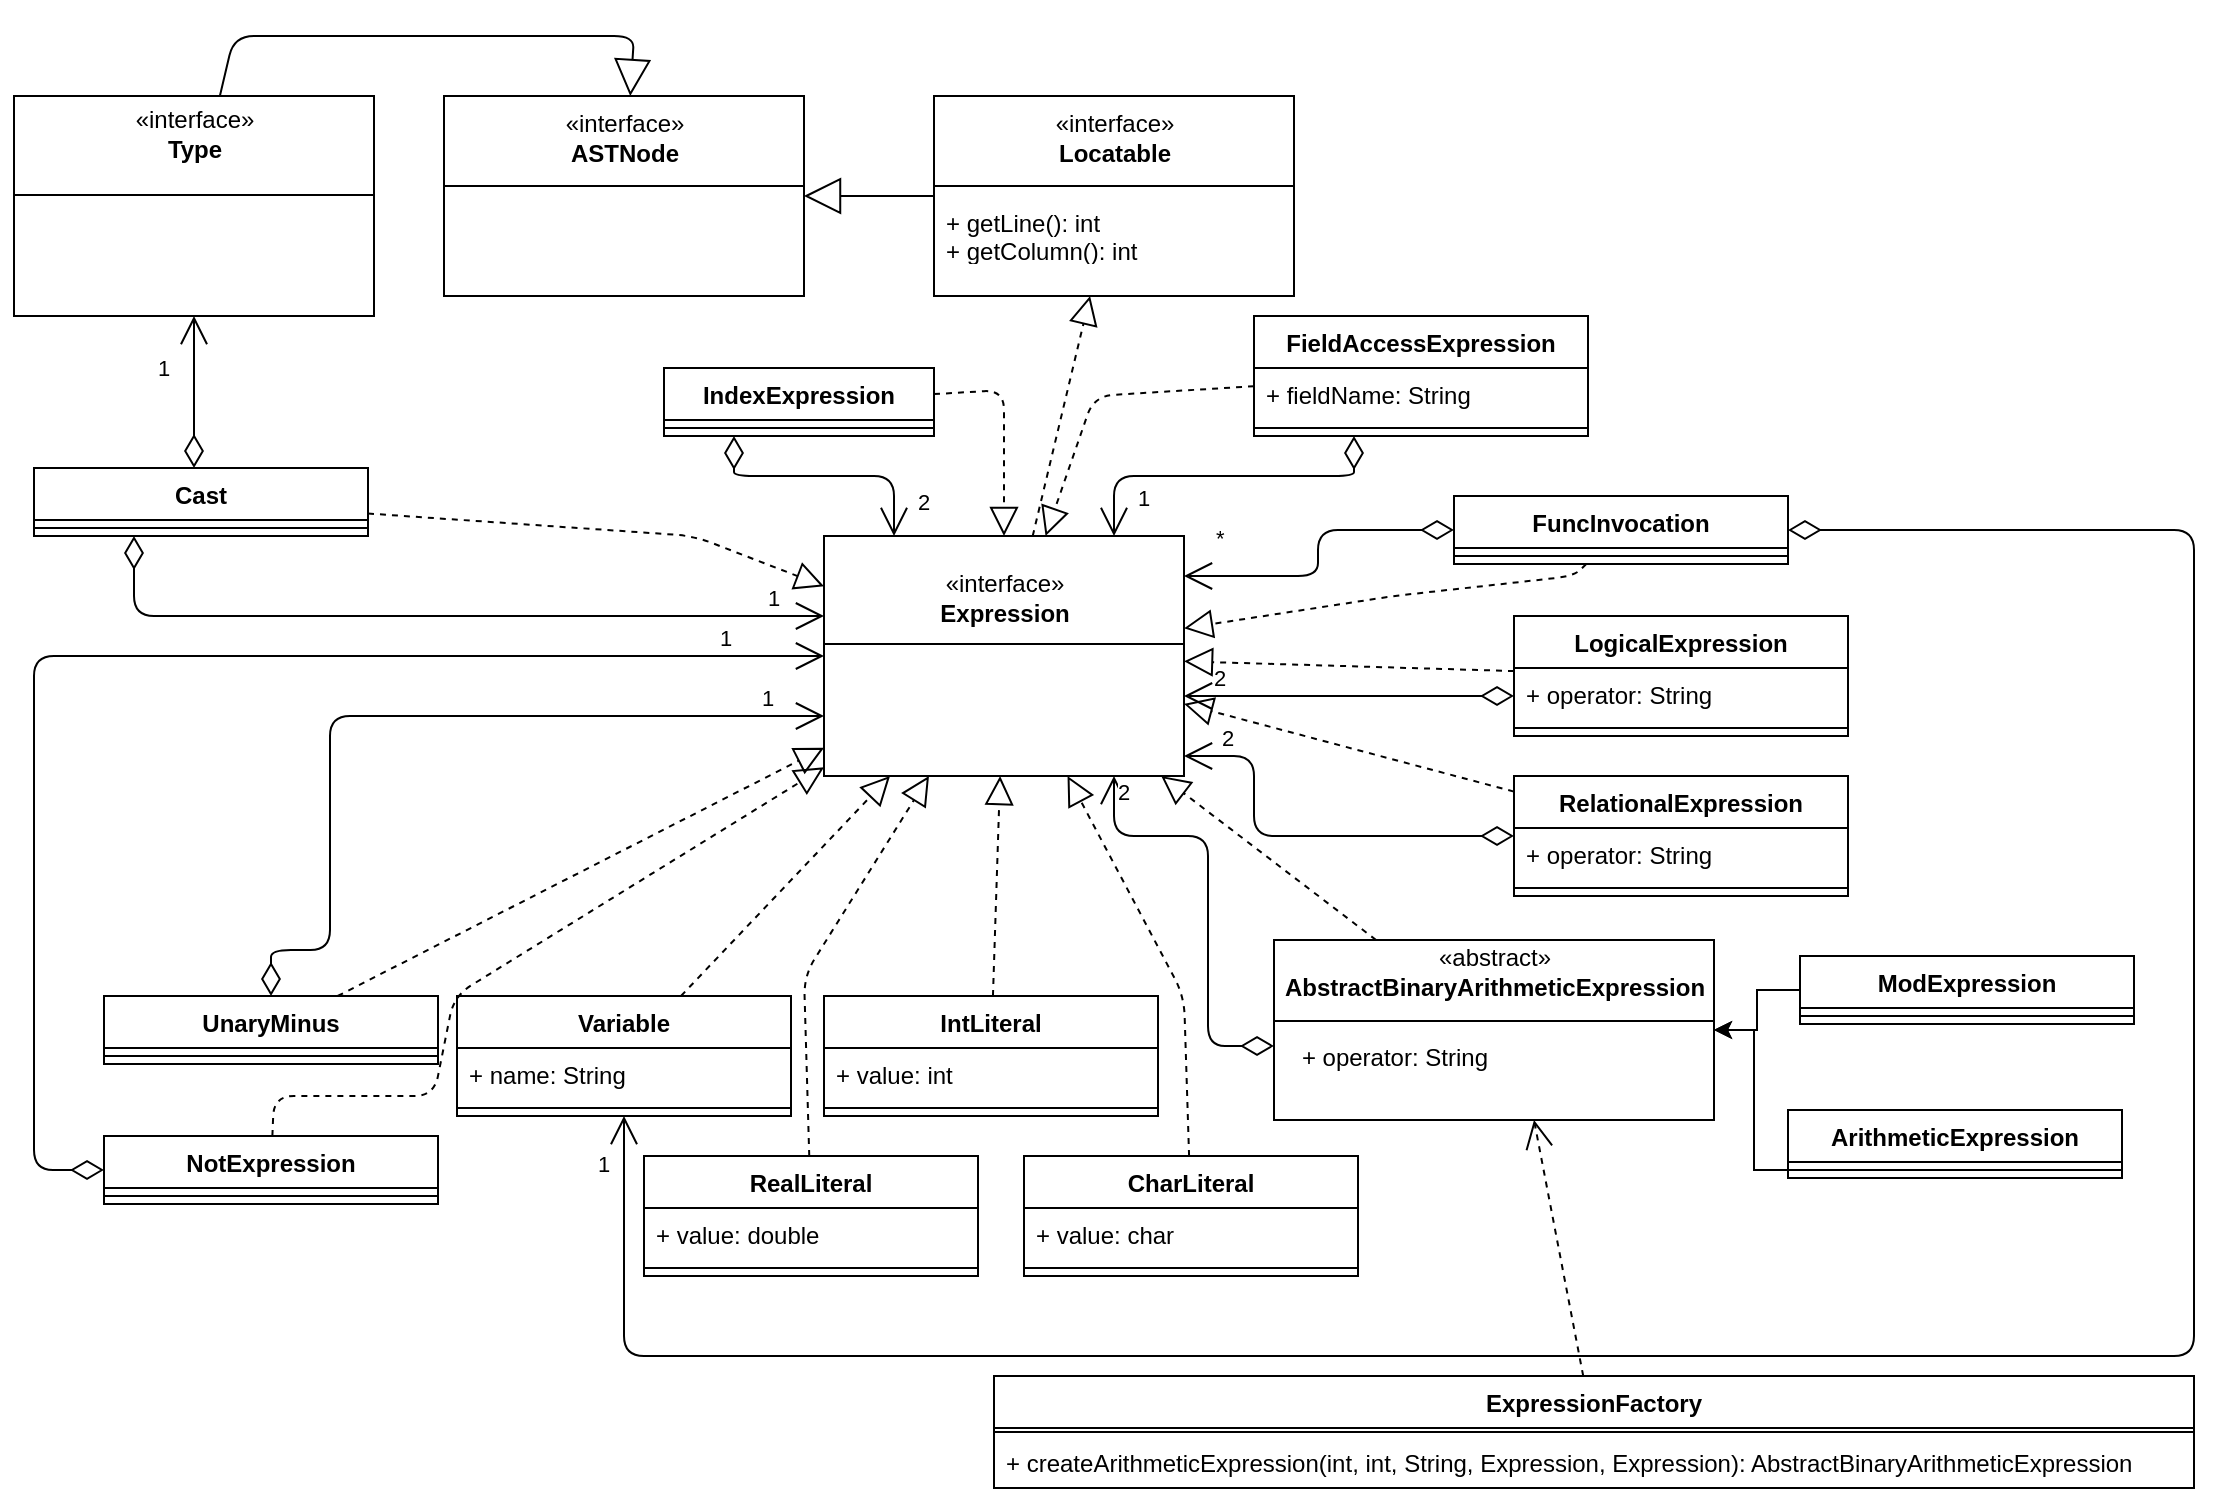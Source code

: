 <mxfile version="26.0.11">
  <diagram id="vZv2f6N4h2fVlUgS8-mH" name="Page-1">
    <mxGraphModel dx="1042" dy="1210" grid="1" gridSize="10" guides="1" tooltips="1" connect="1" arrows="1" fold="1" page="1" pageScale="1" pageWidth="827" pageHeight="1169" math="0" shadow="0">
      <root>
        <mxCell id="0" />
        <mxCell id="1" parent="0" />
        <mxCell id="wIDoKdP5xiYzRXoxx19H-1" value="IntLiteral" style="swimlane;fontStyle=1;align=center;verticalAlign=top;childLayout=stackLayout;horizontal=1;startSize=26;horizontalStack=0;resizeParent=1;resizeParentMax=0;resizeLast=0;collapsible=1;marginBottom=0;" parent="1" vertex="1">
          <mxGeometry x="415" y="620" width="167" height="60" as="geometry" />
        </mxCell>
        <mxCell id="wIDoKdP5xiYzRXoxx19H-2" value="+ value: int" style="text;strokeColor=none;fillColor=none;align=left;verticalAlign=top;spacingLeft=4;spacingRight=4;overflow=hidden;rotatable=0;points=[[0,0.5],[1,0.5]];portConstraint=eastwest;" parent="wIDoKdP5xiYzRXoxx19H-1" vertex="1">
          <mxGeometry y="26" width="167" height="26" as="geometry" />
        </mxCell>
        <mxCell id="wIDoKdP5xiYzRXoxx19H-3" value="" style="line;strokeWidth=1;fillColor=none;align=left;verticalAlign=middle;spacingTop=-1;spacingLeft=3;spacingRight=3;rotatable=0;labelPosition=right;points=[];portConstraint=eastwest;" parent="wIDoKdP5xiYzRXoxx19H-1" vertex="1">
          <mxGeometry y="52" width="167" height="8" as="geometry" />
        </mxCell>
        <mxCell id="wIDoKdP5xiYzRXoxx19H-5" value="Variable" style="swimlane;fontStyle=1;align=center;verticalAlign=top;childLayout=stackLayout;horizontal=1;startSize=26;horizontalStack=0;resizeParent=1;resizeParentMax=0;resizeLast=0;collapsible=1;marginBottom=0;" parent="1" vertex="1">
          <mxGeometry x="231.5" y="620" width="167" height="60" as="geometry" />
        </mxCell>
        <mxCell id="wIDoKdP5xiYzRXoxx19H-6" value="+ name: String" style="text;strokeColor=none;fillColor=none;align=left;verticalAlign=top;spacingLeft=4;spacingRight=4;overflow=hidden;rotatable=0;points=[[0,0.5],[1,0.5]];portConstraint=eastwest;" parent="wIDoKdP5xiYzRXoxx19H-5" vertex="1">
          <mxGeometry y="26" width="167" height="26" as="geometry" />
        </mxCell>
        <mxCell id="wIDoKdP5xiYzRXoxx19H-7" value="" style="line;strokeWidth=1;fillColor=none;align=left;verticalAlign=middle;spacingTop=-1;spacingLeft=3;spacingRight=3;rotatable=0;labelPosition=right;points=[];portConstraint=eastwest;" parent="wIDoKdP5xiYzRXoxx19H-5" vertex="1">
          <mxGeometry y="52" width="167" height="8" as="geometry" />
        </mxCell>
        <mxCell id="FSjlENQ1su7ySYIfnpes-22" style="edgeStyle=orthogonalEdgeStyle;rounded=0;orthogonalLoop=1;jettySize=auto;html=1;" parent="1" source="wIDoKdP5xiYzRXoxx19H-10" target="FSjlENQ1su7ySYIfnpes-17" edge="1">
          <mxGeometry relative="1" as="geometry">
            <Array as="points">
              <mxPoint x="880" y="707" />
              <mxPoint x="880" y="637" />
            </Array>
          </mxGeometry>
        </mxCell>
        <mxCell id="wIDoKdP5xiYzRXoxx19H-10" value="ArithmeticExpression" style="swimlane;fontStyle=1;align=center;verticalAlign=top;childLayout=stackLayout;horizontal=1;startSize=26;horizontalStack=0;resizeParent=1;resizeParentMax=0;resizeLast=0;collapsible=1;marginBottom=0;" parent="1" vertex="1">
          <mxGeometry x="897" y="677" width="167" height="34" as="geometry" />
        </mxCell>
        <mxCell id="wIDoKdP5xiYzRXoxx19H-12" value="" style="line;strokeWidth=1;fillColor=none;align=left;verticalAlign=middle;spacingTop=-1;spacingLeft=3;spacingRight=3;rotatable=0;labelPosition=right;points=[];portConstraint=eastwest;" parent="wIDoKdP5xiYzRXoxx19H-10" vertex="1">
          <mxGeometry y="26" width="167" height="8" as="geometry" />
        </mxCell>
        <mxCell id="wIDoKdP5xiYzRXoxx19H-13" value="" style="group" parent="1" vertex="1" connectable="0">
          <mxGeometry x="415" y="390" width="180" height="120" as="geometry" />
        </mxCell>
        <mxCell id="wIDoKdP5xiYzRXoxx19H-14" value="+ method(type): type" style="text;strokeColor=none;fillColor=none;align=left;verticalAlign=top;spacingLeft=4;spacingRight=4;overflow=hidden;rotatable=0;points=[[0,0.5],[1,0.5]];portConstraint=eastwest;" parent="wIDoKdP5xiYzRXoxx19H-13" vertex="1">
          <mxGeometry y="60" width="180" height="50" as="geometry" />
        </mxCell>
        <mxCell id="wIDoKdP5xiYzRXoxx19H-15" value="«interface»&lt;br&gt;&lt;b&gt;Expression&lt;/b&gt;&lt;div&gt;&lt;b&gt;&lt;br&gt;&lt;br&gt;&lt;br&gt;&lt;br&gt;&lt;/b&gt;&lt;/div&gt;" style="html=1;" parent="wIDoKdP5xiYzRXoxx19H-13" vertex="1">
          <mxGeometry width="180" height="120" as="geometry" />
        </mxCell>
        <mxCell id="wIDoKdP5xiYzRXoxx19H-16" value="" style="line;strokeWidth=1;fillColor=none;align=left;verticalAlign=middle;spacingTop=-1;spacingLeft=3;spacingRight=3;rotatable=0;labelPosition=right;points=[];portConstraint=eastwest;" parent="wIDoKdP5xiYzRXoxx19H-13" vertex="1">
          <mxGeometry y="50" width="180" height="8" as="geometry" />
        </mxCell>
        <mxCell id="wIDoKdP5xiYzRXoxx19H-19" value="" style="endArrow=block;dashed=1;endFill=0;endSize=12;html=1;" parent="1" source="wIDoKdP5xiYzRXoxx19H-5" target="wIDoKdP5xiYzRXoxx19H-15" edge="1">
          <mxGeometry width="160" relative="1" as="geometry">
            <mxPoint x="315" y="500" as="sourcePoint" />
            <mxPoint x="475" y="500" as="targetPoint" />
          </mxGeometry>
        </mxCell>
        <mxCell id="wIDoKdP5xiYzRXoxx19H-20" value="" style="endArrow=block;dashed=1;endFill=0;endSize=12;html=1;" parent="1" source="wIDoKdP5xiYzRXoxx19H-1" target="wIDoKdP5xiYzRXoxx19H-15" edge="1">
          <mxGeometry width="160" relative="1" as="geometry">
            <mxPoint x="275.004" y="585" as="sourcePoint" />
            <mxPoint x="398.14" y="507.006" as="targetPoint" />
          </mxGeometry>
        </mxCell>
        <mxCell id="wIDoKdP5xiYzRXoxx19H-22" value="UnaryMinus" style="swimlane;fontStyle=1;align=center;verticalAlign=top;childLayout=stackLayout;horizontal=1;startSize=26;horizontalStack=0;resizeParent=1;resizeParentMax=0;resizeLast=0;collapsible=1;marginBottom=0;" parent="1" vertex="1">
          <mxGeometry x="55" y="620" width="167" height="34" as="geometry" />
        </mxCell>
        <mxCell id="wIDoKdP5xiYzRXoxx19H-24" value="" style="line;strokeWidth=1;fillColor=none;align=left;verticalAlign=middle;spacingTop=-1;spacingLeft=3;spacingRight=3;rotatable=0;labelPosition=right;points=[];portConstraint=eastwest;" parent="wIDoKdP5xiYzRXoxx19H-22" vertex="1">
          <mxGeometry y="26" width="167" height="8" as="geometry" />
        </mxCell>
        <mxCell id="wIDoKdP5xiYzRXoxx19H-25" value="" style="endArrow=block;dashed=1;endFill=0;endSize=12;html=1;" parent="1" source="wIDoKdP5xiYzRXoxx19H-22" target="wIDoKdP5xiYzRXoxx19H-15" edge="1">
          <mxGeometry width="160" relative="1" as="geometry">
            <mxPoint x="227" y="572" as="sourcePoint" />
            <mxPoint x="332" y="462" as="targetPoint" />
          </mxGeometry>
        </mxCell>
        <mxCell id="wIDoKdP5xiYzRXoxx19H-26" value="1" style="endArrow=open;html=1;endSize=12;startArrow=diamondThin;startSize=14;startFill=0;edgeStyle=orthogonalEdgeStyle;align=left;verticalAlign=bottom;exitX=0.5;exitY=0;exitDx=0;exitDy=0;" parent="1" source="wIDoKdP5xiYzRXoxx19H-22" target="wIDoKdP5xiYzRXoxx19H-15" edge="1">
          <mxGeometry x="0.841" relative="1" as="geometry">
            <mxPoint x="145" y="597" as="sourcePoint" />
            <mxPoint x="338" y="420" as="targetPoint" />
            <mxPoint as="offset" />
            <Array as="points">
              <mxPoint x="138" y="597" />
              <mxPoint x="168" y="597" />
              <mxPoint x="168" y="480" />
            </Array>
          </mxGeometry>
        </mxCell>
        <mxCell id="wIDoKdP5xiYzRXoxx19H-27" value="" style="group" parent="1" vertex="1" connectable="0">
          <mxGeometry x="225" y="170" width="180" height="100" as="geometry" />
        </mxCell>
        <mxCell id="wIDoKdP5xiYzRXoxx19H-28" value="+ method(type): type" style="text;strokeColor=none;fillColor=none;align=left;verticalAlign=top;spacingLeft=4;spacingRight=4;overflow=hidden;rotatable=0;points=[[0,0.5],[1,0.5]];portConstraint=eastwest;" parent="wIDoKdP5xiYzRXoxx19H-27" vertex="1">
          <mxGeometry y="50" width="180" height="41.667" as="geometry" />
        </mxCell>
        <mxCell id="wIDoKdP5xiYzRXoxx19H-29" value="«interface»&lt;br&gt;&lt;b&gt;ASTNode&lt;br&gt;&lt;br&gt;&lt;br&gt;&lt;br&gt;&lt;br&gt;&lt;/b&gt;" style="html=1;" parent="wIDoKdP5xiYzRXoxx19H-27" vertex="1">
          <mxGeometry width="180" height="100" as="geometry" />
        </mxCell>
        <mxCell id="wIDoKdP5xiYzRXoxx19H-30" value="" style="line;strokeWidth=1;fillColor=none;align=left;verticalAlign=middle;spacingTop=-1;spacingLeft=3;spacingRight=3;rotatable=0;labelPosition=right;points=[];portConstraint=eastwest;" parent="wIDoKdP5xiYzRXoxx19H-27" vertex="1">
          <mxGeometry y="41.667" width="180" height="6.667" as="geometry" />
        </mxCell>
        <mxCell id="wIDoKdP5xiYzRXoxx19H-32" value="" style="group" parent="1" vertex="1" connectable="0">
          <mxGeometry x="470" y="170" width="180" height="100" as="geometry" />
        </mxCell>
        <mxCell id="wIDoKdP5xiYzRXoxx19H-33" value="+ method(type): type" style="text;strokeColor=none;fillColor=none;align=left;verticalAlign=top;spacingLeft=4;spacingRight=4;overflow=hidden;rotatable=0;points=[[0,0.5],[1,0.5]];portConstraint=eastwest;" parent="wIDoKdP5xiYzRXoxx19H-32" vertex="1">
          <mxGeometry y="50" width="180" height="41.667" as="geometry" />
        </mxCell>
        <mxCell id="wIDoKdP5xiYzRXoxx19H-34" value="«interface»&lt;br&gt;&lt;b&gt;Locatable&lt;br&gt;&lt;br&gt;&lt;br&gt;&lt;br&gt;&lt;br&gt;&lt;/b&gt;" style="html=1;" parent="wIDoKdP5xiYzRXoxx19H-32" vertex="1">
          <mxGeometry width="180" height="100" as="geometry" />
        </mxCell>
        <mxCell id="wIDoKdP5xiYzRXoxx19H-35" value="" style="line;strokeWidth=1;fillColor=none;align=left;verticalAlign=middle;spacingTop=-1;spacingLeft=3;spacingRight=3;rotatable=0;labelPosition=right;points=[];portConstraint=eastwest;" parent="wIDoKdP5xiYzRXoxx19H-32" vertex="1">
          <mxGeometry y="41.667" width="180" height="6.667" as="geometry" />
        </mxCell>
        <mxCell id="wIDoKdP5xiYzRXoxx19H-36" value="+ getLine(): int&#xa;+ getColumn(): int" style="text;strokeColor=none;fillColor=none;align=left;verticalAlign=top;spacingLeft=4;spacingRight=4;overflow=hidden;rotatable=0;points=[[0,0.5],[1,0.5]];portConstraint=eastwest;" parent="wIDoKdP5xiYzRXoxx19H-32" vertex="1">
          <mxGeometry y="50" width="180" height="30" as="geometry" />
        </mxCell>
        <mxCell id="wIDoKdP5xiYzRXoxx19H-37" value="" style="endArrow=block;dashed=1;endFill=0;endSize=12;html=1;" parent="1" source="wIDoKdP5xiYzRXoxx19H-15" target="wIDoKdP5xiYzRXoxx19H-34" edge="1">
          <mxGeometry width="160" relative="1" as="geometry">
            <mxPoint x="585" y="390" as="sourcePoint" />
            <mxPoint x="484" y="280" as="targetPoint" />
          </mxGeometry>
        </mxCell>
        <mxCell id="wIDoKdP5xiYzRXoxx19H-38" value="" style="endArrow=block;endSize=16;endFill=0;html=1;" parent="1" source="wIDoKdP5xiYzRXoxx19H-34" target="wIDoKdP5xiYzRXoxx19H-29" edge="1">
          <mxGeometry width="160" relative="1" as="geometry">
            <mxPoint x="355" y="60" as="sourcePoint" />
            <mxPoint x="515" y="60" as="targetPoint" />
          </mxGeometry>
        </mxCell>
        <mxCell id="zcRp5Hii9O5nH9eWh5a0-1" value="RealLiteral" style="swimlane;fontStyle=1;align=center;verticalAlign=top;childLayout=stackLayout;horizontal=1;startSize=26;horizontalStack=0;resizeParent=1;resizeParentMax=0;resizeLast=0;collapsible=1;marginBottom=0;" parent="1" vertex="1">
          <mxGeometry x="325" y="700" width="167" height="60" as="geometry" />
        </mxCell>
        <mxCell id="zcRp5Hii9O5nH9eWh5a0-2" value="+ value: double" style="text;strokeColor=none;fillColor=none;align=left;verticalAlign=top;spacingLeft=4;spacingRight=4;overflow=hidden;rotatable=0;points=[[0,0.5],[1,0.5]];portConstraint=eastwest;" parent="zcRp5Hii9O5nH9eWh5a0-1" vertex="1">
          <mxGeometry y="26" width="167" height="26" as="geometry" />
        </mxCell>
        <mxCell id="zcRp5Hii9O5nH9eWh5a0-3" value="" style="line;strokeWidth=1;fillColor=none;align=left;verticalAlign=middle;spacingTop=-1;spacingLeft=3;spacingRight=3;rotatable=0;labelPosition=right;points=[];portConstraint=eastwest;" parent="zcRp5Hii9O5nH9eWh5a0-1" vertex="1">
          <mxGeometry y="52" width="167" height="8" as="geometry" />
        </mxCell>
        <mxCell id="zcRp5Hii9O5nH9eWh5a0-4" value="CharLiteral" style="swimlane;fontStyle=1;align=center;verticalAlign=top;childLayout=stackLayout;horizontal=1;startSize=26;horizontalStack=0;resizeParent=1;resizeParentMax=0;resizeLast=0;collapsible=1;marginBottom=0;" parent="1" vertex="1">
          <mxGeometry x="515" y="700" width="167" height="60" as="geometry" />
        </mxCell>
        <mxCell id="zcRp5Hii9O5nH9eWh5a0-5" value="+ value: char" style="text;strokeColor=none;fillColor=none;align=left;verticalAlign=top;spacingLeft=4;spacingRight=4;overflow=hidden;rotatable=0;points=[[0,0.5],[1,0.5]];portConstraint=eastwest;" parent="zcRp5Hii9O5nH9eWh5a0-4" vertex="1">
          <mxGeometry y="26" width="167" height="26" as="geometry" />
        </mxCell>
        <mxCell id="zcRp5Hii9O5nH9eWh5a0-6" value="" style="line;strokeWidth=1;fillColor=none;align=left;verticalAlign=middle;spacingTop=-1;spacingLeft=3;spacingRight=3;rotatable=0;labelPosition=right;points=[];portConstraint=eastwest;" parent="zcRp5Hii9O5nH9eWh5a0-4" vertex="1">
          <mxGeometry y="52" width="167" height="8" as="geometry" />
        </mxCell>
        <mxCell id="zcRp5Hii9O5nH9eWh5a0-8" value="" style="endArrow=block;dashed=1;endFill=0;endSize=12;html=1;" parent="1" source="zcRp5Hii9O5nH9eWh5a0-1" target="wIDoKdP5xiYzRXoxx19H-15" edge="1">
          <mxGeometry width="160" relative="1" as="geometry">
            <mxPoint x="245" y="700" as="sourcePoint" />
            <mxPoint x="405" y="700" as="targetPoint" />
            <Array as="points">
              <mxPoint x="405" y="610" />
            </Array>
          </mxGeometry>
        </mxCell>
        <mxCell id="zcRp5Hii9O5nH9eWh5a0-9" value="" style="endArrow=block;dashed=1;endFill=0;endSize=12;html=1;" parent="1" source="zcRp5Hii9O5nH9eWh5a0-4" target="wIDoKdP5xiYzRXoxx19H-15" edge="1">
          <mxGeometry width="160" relative="1" as="geometry">
            <mxPoint x="495" y="700" as="sourcePoint" />
            <mxPoint x="655" y="700" as="targetPoint" />
            <Array as="points">
              <mxPoint x="595" y="620" />
            </Array>
          </mxGeometry>
        </mxCell>
        <mxCell id="zcRp5Hii9O5nH9eWh5a0-10" value="FuncInvocation" style="swimlane;fontStyle=1;align=center;verticalAlign=top;childLayout=stackLayout;horizontal=1;startSize=26;horizontalStack=0;resizeParent=1;resizeParentMax=0;resizeLast=0;collapsible=1;marginBottom=0;" parent="1" vertex="1">
          <mxGeometry x="730" y="370" width="167" height="34" as="geometry" />
        </mxCell>
        <mxCell id="zcRp5Hii9O5nH9eWh5a0-12" value="" style="line;strokeWidth=1;fillColor=none;align=left;verticalAlign=middle;spacingTop=-1;spacingLeft=3;spacingRight=3;rotatable=0;labelPosition=right;points=[];portConstraint=eastwest;" parent="zcRp5Hii9O5nH9eWh5a0-10" vertex="1">
          <mxGeometry y="26" width="167" height="8" as="geometry" />
        </mxCell>
        <mxCell id="zcRp5Hii9O5nH9eWh5a0-13" value="" style="endArrow=block;dashed=1;endFill=0;endSize=12;html=1;" parent="1" source="zcRp5Hii9O5nH9eWh5a0-10" target="wIDoKdP5xiYzRXoxx19H-15" edge="1">
          <mxGeometry width="160" relative="1" as="geometry">
            <mxPoint x="717" y="500.0" as="sourcePoint" />
            <mxPoint x="877" y="500.0" as="targetPoint" />
            <Array as="points">
              <mxPoint x="790" y="410" />
              <mxPoint x="700" y="420" />
            </Array>
          </mxGeometry>
        </mxCell>
        <mxCell id="zcRp5Hii9O5nH9eWh5a0-14" value="NotExpression" style="swimlane;fontStyle=1;align=center;verticalAlign=top;childLayout=stackLayout;horizontal=1;startSize=26;horizontalStack=0;resizeParent=1;resizeParentMax=0;resizeLast=0;collapsible=1;marginBottom=0;" parent="1" vertex="1">
          <mxGeometry x="55" y="690" width="167" height="34" as="geometry" />
        </mxCell>
        <mxCell id="zcRp5Hii9O5nH9eWh5a0-15" value="" style="line;strokeWidth=1;fillColor=none;align=left;verticalAlign=middle;spacingTop=-1;spacingLeft=3;spacingRight=3;rotatable=0;labelPosition=right;points=[];portConstraint=eastwest;" parent="zcRp5Hii9O5nH9eWh5a0-14" vertex="1">
          <mxGeometry y="26" width="167" height="8" as="geometry" />
        </mxCell>
        <mxCell id="zcRp5Hii9O5nH9eWh5a0-16" value="1" style="endArrow=open;html=1;endSize=12;startArrow=diamondThin;startSize=14;startFill=0;edgeStyle=orthogonalEdgeStyle;align=left;verticalAlign=bottom;" parent="1" source="zcRp5Hii9O5nH9eWh5a0-14" target="wIDoKdP5xiYzRXoxx19H-15" edge="1">
          <mxGeometry x="0.841" relative="1" as="geometry">
            <mxPoint x="149" y="630" as="sourcePoint" />
            <mxPoint x="425" y="430" as="targetPoint" />
            <mxPoint as="offset" />
            <Array as="points">
              <mxPoint x="20" y="707" />
              <mxPoint x="20" y="450" />
            </Array>
          </mxGeometry>
        </mxCell>
        <mxCell id="zcRp5Hii9O5nH9eWh5a0-17" value="" style="endArrow=block;dashed=1;endFill=0;endSize=12;html=1;" parent="1" source="zcRp5Hii9O5nH9eWh5a0-14" target="wIDoKdP5xiYzRXoxx19H-15" edge="1">
          <mxGeometry width="160" relative="1" as="geometry">
            <mxPoint x="70" y="930" as="sourcePoint" />
            <mxPoint x="230" y="930" as="targetPoint" />
            <Array as="points">
              <mxPoint x="140" y="670" />
              <mxPoint x="220" y="670" />
              <mxPoint x="230" y="620" />
            </Array>
          </mxGeometry>
        </mxCell>
        <mxCell id="zcRp5Hii9O5nH9eWh5a0-18" value="Cast" style="swimlane;fontStyle=1;align=center;verticalAlign=top;childLayout=stackLayout;horizontal=1;startSize=26;horizontalStack=0;resizeParent=1;resizeParentMax=0;resizeLast=0;collapsible=1;marginBottom=0;" parent="1" vertex="1">
          <mxGeometry x="20" y="356" width="167" height="34" as="geometry" />
        </mxCell>
        <mxCell id="zcRp5Hii9O5nH9eWh5a0-19" value="" style="line;strokeWidth=1;fillColor=none;align=left;verticalAlign=middle;spacingTop=-1;spacingLeft=3;spacingRight=3;rotatable=0;labelPosition=right;points=[];portConstraint=eastwest;" parent="zcRp5Hii9O5nH9eWh5a0-18" vertex="1">
          <mxGeometry y="26" width="167" height="8" as="geometry" />
        </mxCell>
        <mxCell id="zcRp5Hii9O5nH9eWh5a0-20" value="1" style="endArrow=open;html=1;endSize=12;startArrow=diamondThin;startSize=14;startFill=0;edgeStyle=orthogonalEdgeStyle;align=left;verticalAlign=bottom;" parent="1" source="zcRp5Hii9O5nH9eWh5a0-18" target="wIDoKdP5xiYzRXoxx19H-15" edge="1">
          <mxGeometry x="0.841" relative="1" as="geometry">
            <mxPoint x="65" y="717" as="sourcePoint" />
            <mxPoint x="425" y="460" as="targetPoint" />
            <mxPoint as="offset" />
            <Array as="points">
              <mxPoint x="70" y="430" />
            </Array>
          </mxGeometry>
        </mxCell>
        <mxCell id="zcRp5Hii9O5nH9eWh5a0-22" value="*" style="endArrow=open;html=1;endSize=12;startArrow=diamondThin;startSize=14;startFill=0;edgeStyle=orthogonalEdgeStyle;align=left;verticalAlign=bottom;" parent="1" source="zcRp5Hii9O5nH9eWh5a0-10" target="wIDoKdP5xiYzRXoxx19H-15" edge="1">
          <mxGeometry x="0.821" y="-10" relative="1" as="geometry">
            <mxPoint x="730" y="470" as="sourcePoint" />
            <mxPoint x="890" y="470" as="targetPoint" />
            <mxPoint as="offset" />
            <Array as="points">
              <mxPoint x="662" y="387" />
              <mxPoint x="662" y="410" />
            </Array>
          </mxGeometry>
        </mxCell>
        <mxCell id="zcRp5Hii9O5nH9eWh5a0-24" value="" style="endArrow=block;dashed=1;endFill=0;endSize=12;html=1;" parent="1" source="zcRp5Hii9O5nH9eWh5a0-18" target="wIDoKdP5xiYzRXoxx19H-15" edge="1">
          <mxGeometry width="160" relative="1" as="geometry">
            <mxPoint x="182" y="630" as="sourcePoint" />
            <mxPoint x="425" y="506" as="targetPoint" />
            <Array as="points">
              <mxPoint x="350" y="390" />
            </Array>
          </mxGeometry>
        </mxCell>
        <mxCell id="5UMiv16RsiWCEvbho4ql-1" value="" style="group" parent="1" vertex="1" connectable="0">
          <mxGeometry x="10" y="170" width="180" height="110" as="geometry" />
        </mxCell>
        <mxCell id="5UMiv16RsiWCEvbho4ql-2" value="+ method(type): type" style="text;strokeColor=none;fillColor=none;align=left;verticalAlign=top;spacingLeft=4;spacingRight=4;overflow=hidden;rotatable=0;points=[[0,0.5],[1,0.5]];portConstraint=eastwest;" parent="5UMiv16RsiWCEvbho4ql-1" vertex="1">
          <mxGeometry y="55.0" width="180" height="45.833" as="geometry" />
        </mxCell>
        <mxCell id="5UMiv16RsiWCEvbho4ql-3" value="«interface»&lt;br&gt;&lt;b&gt;Type&lt;br&gt;&lt;br&gt;&lt;br&gt;&lt;br&gt;&lt;br&gt;&lt;br&gt;&lt;/b&gt;" style="html=1;" parent="5UMiv16RsiWCEvbho4ql-1" vertex="1">
          <mxGeometry width="180" height="110.0" as="geometry" />
        </mxCell>
        <mxCell id="5UMiv16RsiWCEvbho4ql-4" value="" style="line;strokeWidth=1;fillColor=none;align=left;verticalAlign=middle;spacingTop=-1;spacingLeft=3;spacingRight=3;rotatable=0;labelPosition=right;points=[];portConstraint=eastwest;" parent="5UMiv16RsiWCEvbho4ql-1" vertex="1">
          <mxGeometry y="45.833" width="180" height="7.333" as="geometry" />
        </mxCell>
        <mxCell id="5UMiv16RsiWCEvbho4ql-5" value="1" style="endArrow=open;html=1;endSize=12;startArrow=diamondThin;startSize=14;startFill=0;edgeStyle=orthogonalEdgeStyle;align=left;verticalAlign=bottom;" parent="1" source="zcRp5Hii9O5nH9eWh5a0-18" target="5UMiv16RsiWCEvbho4ql-3" edge="1">
          <mxGeometry x="0.091" y="20" relative="1" as="geometry">
            <mxPoint x="90" y="330" as="sourcePoint" />
            <mxPoint x="250" y="330" as="targetPoint" />
            <mxPoint as="offset" />
            <Array as="points">
              <mxPoint x="100" y="340" />
              <mxPoint x="100" y="340" />
            </Array>
          </mxGeometry>
        </mxCell>
        <mxCell id="5UMiv16RsiWCEvbho4ql-7" value="" style="endArrow=block;endSize=16;endFill=0;html=1;" parent="1" source="5UMiv16RsiWCEvbho4ql-3" target="wIDoKdP5xiYzRXoxx19H-29" edge="1">
          <mxGeometry width="160" relative="1" as="geometry">
            <mxPoint x="535" y="230" as="sourcePoint" />
            <mxPoint x="415" y="230" as="targetPoint" />
            <Array as="points">
              <mxPoint x="120" y="140" />
              <mxPoint x="320" y="140" />
            </Array>
          </mxGeometry>
        </mxCell>
        <mxCell id="5UMiv16RsiWCEvbho4ql-9" value="IndexExpression" style="swimlane;fontStyle=1;align=center;verticalAlign=top;childLayout=stackLayout;horizontal=1;startSize=26;horizontalStack=0;resizeParent=1;resizeParentMax=0;resizeLast=0;collapsible=1;marginBottom=0;" parent="1" vertex="1">
          <mxGeometry x="335" y="306" width="135" height="34" as="geometry" />
        </mxCell>
        <mxCell id="5UMiv16RsiWCEvbho4ql-10" value="" style="line;strokeWidth=1;fillColor=none;align=left;verticalAlign=middle;spacingTop=-1;spacingLeft=3;spacingRight=3;rotatable=0;labelPosition=right;points=[];portConstraint=eastwest;" parent="5UMiv16RsiWCEvbho4ql-9" vertex="1">
          <mxGeometry y="26" width="135" height="8" as="geometry" />
        </mxCell>
        <mxCell id="5UMiv16RsiWCEvbho4ql-11" value="" style="endArrow=block;dashed=1;endFill=0;endSize=12;html=1;" parent="1" source="5UMiv16RsiWCEvbho4ql-9" target="wIDoKdP5xiYzRXoxx19H-15" edge="1">
          <mxGeometry width="160" relative="1" as="geometry">
            <mxPoint x="544" y="400" as="sourcePoint" />
            <mxPoint x="601" y="280" as="targetPoint" />
            <Array as="points">
              <mxPoint x="505" y="317" />
            </Array>
          </mxGeometry>
        </mxCell>
        <mxCell id="5UMiv16RsiWCEvbho4ql-12" value="2" style="endArrow=open;html=1;endSize=12;startArrow=diamondThin;startSize=14;startFill=0;edgeStyle=orthogonalEdgeStyle;align=left;verticalAlign=bottom;" parent="1" source="5UMiv16RsiWCEvbho4ql-9" target="wIDoKdP5xiYzRXoxx19H-15" edge="1">
          <mxGeometry x="0.875" y="10" relative="1" as="geometry">
            <mxPoint x="365" y="360" as="sourcePoint" />
            <mxPoint x="525" y="360" as="targetPoint" />
            <mxPoint as="offset" />
            <Array as="points">
              <mxPoint x="370" y="360" />
              <mxPoint x="450" y="360" />
            </Array>
          </mxGeometry>
        </mxCell>
        <mxCell id="5UMiv16RsiWCEvbho4ql-15" value="FieldAccessExpression" style="swimlane;fontStyle=1;align=center;verticalAlign=top;childLayout=stackLayout;horizontal=1;startSize=26;horizontalStack=0;resizeParent=1;resizeParentMax=0;resizeLast=0;collapsible=1;marginBottom=0;" parent="1" vertex="1">
          <mxGeometry x="630" y="280" width="167" height="60" as="geometry" />
        </mxCell>
        <mxCell id="5UMiv16RsiWCEvbho4ql-16" value="+ fieldName: String" style="text;strokeColor=none;fillColor=none;align=left;verticalAlign=top;spacingLeft=4;spacingRight=4;overflow=hidden;rotatable=0;points=[[0,0.5],[1,0.5]];portConstraint=eastwest;" parent="5UMiv16RsiWCEvbho4ql-15" vertex="1">
          <mxGeometry y="26" width="167" height="26" as="geometry" />
        </mxCell>
        <mxCell id="5UMiv16RsiWCEvbho4ql-17" value="" style="line;strokeWidth=1;fillColor=none;align=left;verticalAlign=middle;spacingTop=-1;spacingLeft=3;spacingRight=3;rotatable=0;labelPosition=right;points=[];portConstraint=eastwest;" parent="5UMiv16RsiWCEvbho4ql-15" vertex="1">
          <mxGeometry y="52" width="167" height="8" as="geometry" />
        </mxCell>
        <mxCell id="5UMiv16RsiWCEvbho4ql-18" value="" style="endArrow=block;dashed=1;endFill=0;endSize=12;html=1;" parent="1" source="5UMiv16RsiWCEvbho4ql-15" target="wIDoKdP5xiYzRXoxx19H-15" edge="1">
          <mxGeometry width="160" relative="1" as="geometry">
            <mxPoint x="424" y="327" as="sourcePoint" />
            <mxPoint x="515" y="400" as="targetPoint" />
            <Array as="points">
              <mxPoint x="550" y="320" />
            </Array>
          </mxGeometry>
        </mxCell>
        <mxCell id="5UMiv16RsiWCEvbho4ql-19" value="1" style="endArrow=open;html=1;endSize=12;startArrow=diamondThin;startSize=14;startFill=0;edgeStyle=orthogonalEdgeStyle;align=left;verticalAlign=bottom;" parent="1" source="5UMiv16RsiWCEvbho4ql-15" target="wIDoKdP5xiYzRXoxx19H-15" edge="1">
          <mxGeometry x="0.875" y="10" relative="1" as="geometry">
            <mxPoint x="341" y="344" as="sourcePoint" />
            <mxPoint x="460" y="400" as="targetPoint" />
            <mxPoint as="offset" />
            <Array as="points">
              <mxPoint x="680" y="360" />
              <mxPoint x="560" y="360" />
            </Array>
          </mxGeometry>
        </mxCell>
        <mxCell id="p7DPL7Ij17MreAmTJk7b-1" value="1" style="endArrow=open;html=1;endSize=12;startArrow=diamondThin;startSize=14;startFill=0;edgeStyle=orthogonalEdgeStyle;align=left;verticalAlign=bottom;" parent="1" source="zcRp5Hii9O5nH9eWh5a0-10" target="wIDoKdP5xiYzRXoxx19H-5" edge="1">
          <mxGeometry x="0.957" y="15" relative="1" as="geometry">
            <mxPoint x="340" y="850" as="sourcePoint" />
            <mxPoint x="500" y="850" as="targetPoint" />
            <mxPoint as="offset" />
            <Array as="points">
              <mxPoint x="1100" y="387" />
              <mxPoint x="1100" y="800" />
              <mxPoint x="315" y="800" />
            </Array>
          </mxGeometry>
        </mxCell>
        <mxCell id="p7DPL7Ij17MreAmTJk7b-3" value="LogicalExpression" style="swimlane;fontStyle=1;align=center;verticalAlign=top;childLayout=stackLayout;horizontal=1;startSize=26;horizontalStack=0;resizeParent=1;resizeParentMax=0;resizeLast=0;collapsible=1;marginBottom=0;" parent="1" vertex="1">
          <mxGeometry x="760" y="430" width="167" height="60" as="geometry" />
        </mxCell>
        <mxCell id="p7DPL7Ij17MreAmTJk7b-4" value="+ operator: String" style="text;strokeColor=none;fillColor=none;align=left;verticalAlign=top;spacingLeft=4;spacingRight=4;overflow=hidden;rotatable=0;points=[[0,0.5],[1,0.5]];portConstraint=eastwest;" parent="p7DPL7Ij17MreAmTJk7b-3" vertex="1">
          <mxGeometry y="26" width="167" height="26" as="geometry" />
        </mxCell>
        <mxCell id="p7DPL7Ij17MreAmTJk7b-5" value="" style="line;strokeWidth=1;fillColor=none;align=left;verticalAlign=middle;spacingTop=-1;spacingLeft=3;spacingRight=3;rotatable=0;labelPosition=right;points=[];portConstraint=eastwest;" parent="p7DPL7Ij17MreAmTJk7b-3" vertex="1">
          <mxGeometry y="52" width="167" height="8" as="geometry" />
        </mxCell>
        <mxCell id="p7DPL7Ij17MreAmTJk7b-6" value="RelationalExpression" style="swimlane;fontStyle=1;align=center;verticalAlign=top;childLayout=stackLayout;horizontal=1;startSize=26;horizontalStack=0;resizeParent=1;resizeParentMax=0;resizeLast=0;collapsible=1;marginBottom=0;" parent="1" vertex="1">
          <mxGeometry x="760" y="510" width="167" height="60" as="geometry" />
        </mxCell>
        <mxCell id="p7DPL7Ij17MreAmTJk7b-7" value="+ operator: String" style="text;strokeColor=none;fillColor=none;align=left;verticalAlign=top;spacingLeft=4;spacingRight=4;overflow=hidden;rotatable=0;points=[[0,0.5],[1,0.5]];portConstraint=eastwest;" parent="p7DPL7Ij17MreAmTJk7b-6" vertex="1">
          <mxGeometry y="26" width="167" height="26" as="geometry" />
        </mxCell>
        <mxCell id="p7DPL7Ij17MreAmTJk7b-8" value="" style="line;strokeWidth=1;fillColor=none;align=left;verticalAlign=middle;spacingTop=-1;spacingLeft=3;spacingRight=3;rotatable=0;labelPosition=right;points=[];portConstraint=eastwest;" parent="p7DPL7Ij17MreAmTJk7b-6" vertex="1">
          <mxGeometry y="52" width="167" height="8" as="geometry" />
        </mxCell>
        <mxCell id="p7DPL7Ij17MreAmTJk7b-9" value="" style="endArrow=block;dashed=1;endFill=0;endSize=12;html=1;" parent="1" source="p7DPL7Ij17MreAmTJk7b-3" target="wIDoKdP5xiYzRXoxx19H-15" edge="1">
          <mxGeometry width="160" relative="1" as="geometry">
            <mxPoint x="720" y="600" as="sourcePoint" />
            <mxPoint x="880" y="600" as="targetPoint" />
          </mxGeometry>
        </mxCell>
        <mxCell id="p7DPL7Ij17MreAmTJk7b-10" value="" style="endArrow=block;dashed=1;endFill=0;endSize=12;html=1;" parent="1" source="p7DPL7Ij17MreAmTJk7b-6" target="wIDoKdP5xiYzRXoxx19H-15" edge="1">
          <mxGeometry width="160" relative="1" as="geometry">
            <mxPoint x="770" y="468" as="sourcePoint" />
            <mxPoint x="605" y="463" as="targetPoint" />
          </mxGeometry>
        </mxCell>
        <mxCell id="p7DPL7Ij17MreAmTJk7b-11" value="2" style="endArrow=open;html=1;endSize=12;startArrow=diamondThin;startSize=14;startFill=0;edgeStyle=orthogonalEdgeStyle;align=left;verticalAlign=bottom;" parent="1" source="p7DPL7Ij17MreAmTJk7b-6" target="wIDoKdP5xiYzRXoxx19H-15" edge="1">
          <mxGeometry x="0.841" relative="1" as="geometry">
            <mxPoint x="695" y="630" as="sourcePoint" />
            <mxPoint x="605" y="510" as="targetPoint" />
            <mxPoint as="offset" />
            <Array as="points">
              <mxPoint x="630" y="540" />
              <mxPoint x="630" y="500" />
            </Array>
          </mxGeometry>
        </mxCell>
        <mxCell id="p7DPL7Ij17MreAmTJk7b-12" value="2" style="endArrow=open;html=1;endSize=12;startArrow=diamondThin;startSize=14;startFill=0;edgeStyle=orthogonalEdgeStyle;align=left;verticalAlign=bottom;" parent="1" source="p7DPL7Ij17MreAmTJk7b-3" target="wIDoKdP5xiYzRXoxx19H-15" edge="1">
          <mxGeometry x="0.841" relative="1" as="geometry">
            <mxPoint x="770" y="550" as="sourcePoint" />
            <mxPoint x="605" y="510" as="targetPoint" />
            <mxPoint as="offset" />
            <Array as="points">
              <mxPoint x="600" y="470" />
              <mxPoint x="600" y="470" />
            </Array>
          </mxGeometry>
        </mxCell>
        <mxCell id="FSjlENQ1su7ySYIfnpes-21" style="edgeStyle=orthogonalEdgeStyle;rounded=0;orthogonalLoop=1;jettySize=auto;html=1;" parent="1" source="FSjlENQ1su7ySYIfnpes-1" target="FSjlENQ1su7ySYIfnpes-17" edge="1">
          <mxGeometry relative="1" as="geometry" />
        </mxCell>
        <mxCell id="FSjlENQ1su7ySYIfnpes-1" value="ModExpression" style="swimlane;fontStyle=1;align=center;verticalAlign=top;childLayout=stackLayout;horizontal=1;startSize=26;horizontalStack=0;resizeParent=1;resizeParentMax=0;resizeLast=0;collapsible=1;marginBottom=0;" parent="1" vertex="1">
          <mxGeometry x="903" y="600" width="167" height="34" as="geometry" />
        </mxCell>
        <mxCell id="FSjlENQ1su7ySYIfnpes-3" value="" style="line;strokeWidth=1;fillColor=none;align=left;verticalAlign=middle;spacingTop=-1;spacingLeft=3;spacingRight=3;rotatable=0;labelPosition=right;points=[];portConstraint=eastwest;" parent="FSjlENQ1su7ySYIfnpes-1" vertex="1">
          <mxGeometry y="26" width="167" height="8" as="geometry" />
        </mxCell>
        <mxCell id="FSjlENQ1su7ySYIfnpes-7" value="2" style="endArrow=open;html=1;endSize=12;startArrow=diamondThin;startSize=14;startFill=0;edgeStyle=orthogonalEdgeStyle;align=left;verticalAlign=bottom;" parent="1" source="FSjlENQ1su7ySYIfnpes-17" target="wIDoKdP5xiYzRXoxx19H-15" edge="1">
          <mxGeometry x="0.841" relative="1" as="geometry">
            <mxPoint x="690" y="590" as="sourcePoint" />
            <mxPoint x="607" y="450" as="targetPoint" />
            <mxPoint as="offset" />
            <Array as="points">
              <mxPoint x="607" y="645" />
              <mxPoint x="607" y="540" />
              <mxPoint x="560" y="540" />
            </Array>
          </mxGeometry>
        </mxCell>
        <mxCell id="FSjlENQ1su7ySYIfnpes-8" value="" style="endArrow=block;dashed=1;endFill=0;endSize=12;html=1;" parent="1" source="FSjlENQ1su7ySYIfnpes-17" target="wIDoKdP5xiYzRXoxx19H-15" edge="1">
          <mxGeometry width="160" relative="1" as="geometry">
            <mxPoint x="790" y="600" as="sourcePoint" />
            <mxPoint x="690" y="490" as="targetPoint" />
          </mxGeometry>
        </mxCell>
        <mxCell id="FSjlENQ1su7ySYIfnpes-9" value="ExpressionFactory" style="swimlane;fontStyle=1;align=center;verticalAlign=top;childLayout=stackLayout;horizontal=1;startSize=26;horizontalStack=0;resizeParent=1;resizeParentMax=0;resizeLast=0;collapsible=1;marginBottom=0;" parent="1" vertex="1">
          <mxGeometry x="500" y="810" width="600" height="56" as="geometry" />
        </mxCell>
        <mxCell id="FSjlENQ1su7ySYIfnpes-11" value="" style="line;strokeWidth=1;fillColor=none;align=left;verticalAlign=middle;spacingTop=-1;spacingLeft=3;spacingRight=3;rotatable=0;labelPosition=right;points=[];portConstraint=eastwest;" parent="FSjlENQ1su7ySYIfnpes-9" vertex="1">
          <mxGeometry y="26" width="600" height="4" as="geometry" />
        </mxCell>
        <mxCell id="FSjlENQ1su7ySYIfnpes-10" value="+ createArithmeticExpression(int, int, String, Expression, Expression): AbstractBinaryArithmeticExpression" style="text;strokeColor=none;fillColor=none;align=left;verticalAlign=top;spacingLeft=4;spacingRight=4;overflow=hidden;rotatable=0;points=[[0,0.5],[1,0.5]];portConstraint=eastwest;" parent="FSjlENQ1su7ySYIfnpes-9" vertex="1">
          <mxGeometry y="30" width="600" height="26" as="geometry" />
        </mxCell>
        <mxCell id="FSjlENQ1su7ySYIfnpes-15" value="" style="group" parent="1" vertex="1" connectable="0">
          <mxGeometry x="640" y="592" width="220" height="90" as="geometry" />
        </mxCell>
        <mxCell id="FSjlENQ1su7ySYIfnpes-16" value="+ method(type): type" style="text;strokeColor=none;fillColor=none;align=left;verticalAlign=top;spacingLeft=4;spacingRight=4;overflow=hidden;rotatable=0;points=[[0,0.5],[1,0.5]];portConstraint=eastwest;" parent="FSjlENQ1su7ySYIfnpes-15" vertex="1">
          <mxGeometry y="45" width="220.0" height="37.5" as="geometry" />
        </mxCell>
        <mxCell id="FSjlENQ1su7ySYIfnpes-17" value="&lt;div&gt;«abstract»&lt;b&gt;&lt;br&gt;&lt;/b&gt;&lt;/div&gt;&lt;div&gt;&lt;b&gt;AbstractBinaryArithmeticExpression&lt;/b&gt;&lt;/div&gt;&lt;div&gt;&lt;b&gt;&lt;br&gt;&lt;br&gt;&lt;br&gt;&lt;br&gt;&lt;/b&gt;&lt;/div&gt;" style="html=1;" parent="FSjlENQ1su7ySYIfnpes-15" vertex="1">
          <mxGeometry width="220.0" height="90" as="geometry" />
        </mxCell>
        <mxCell id="FSjlENQ1su7ySYIfnpes-18" value="" style="line;strokeWidth=1;fillColor=none;align=left;verticalAlign=middle;spacingTop=-1;spacingLeft=3;spacingRight=3;rotatable=0;labelPosition=right;points=[];portConstraint=eastwest;" parent="FSjlENQ1su7ySYIfnpes-15" vertex="1">
          <mxGeometry y="37.5" width="220.0" height="6" as="geometry" />
        </mxCell>
        <mxCell id="FSjlENQ1su7ySYIfnpes-19" value="+ operator: String" style="text;strokeColor=none;fillColor=none;align=left;verticalAlign=top;spacingLeft=4;spacingRight=4;overflow=hidden;rotatable=0;points=[[0,0.5],[1,0.5]];portConstraint=eastwest;" parent="FSjlENQ1su7ySYIfnpes-15" vertex="1">
          <mxGeometry x="7.944" y="45" width="204.111" height="19.5" as="geometry" />
        </mxCell>
        <mxCell id="FSjlENQ1su7ySYIfnpes-23" value="" style="endArrow=open;endFill=1;endSize=12;html=1;dashed=1;" parent="1" source="FSjlENQ1su7ySYIfnpes-9" edge="1">
          <mxGeometry width="160" relative="1" as="geometry">
            <mxPoint x="782.564" y="836.75" as="sourcePoint" />
            <mxPoint x="770" y="682" as="targetPoint" />
            <Array as="points">
              <mxPoint x="770" y="682" />
            </Array>
          </mxGeometry>
        </mxCell>
      </root>
    </mxGraphModel>
  </diagram>
</mxfile>
